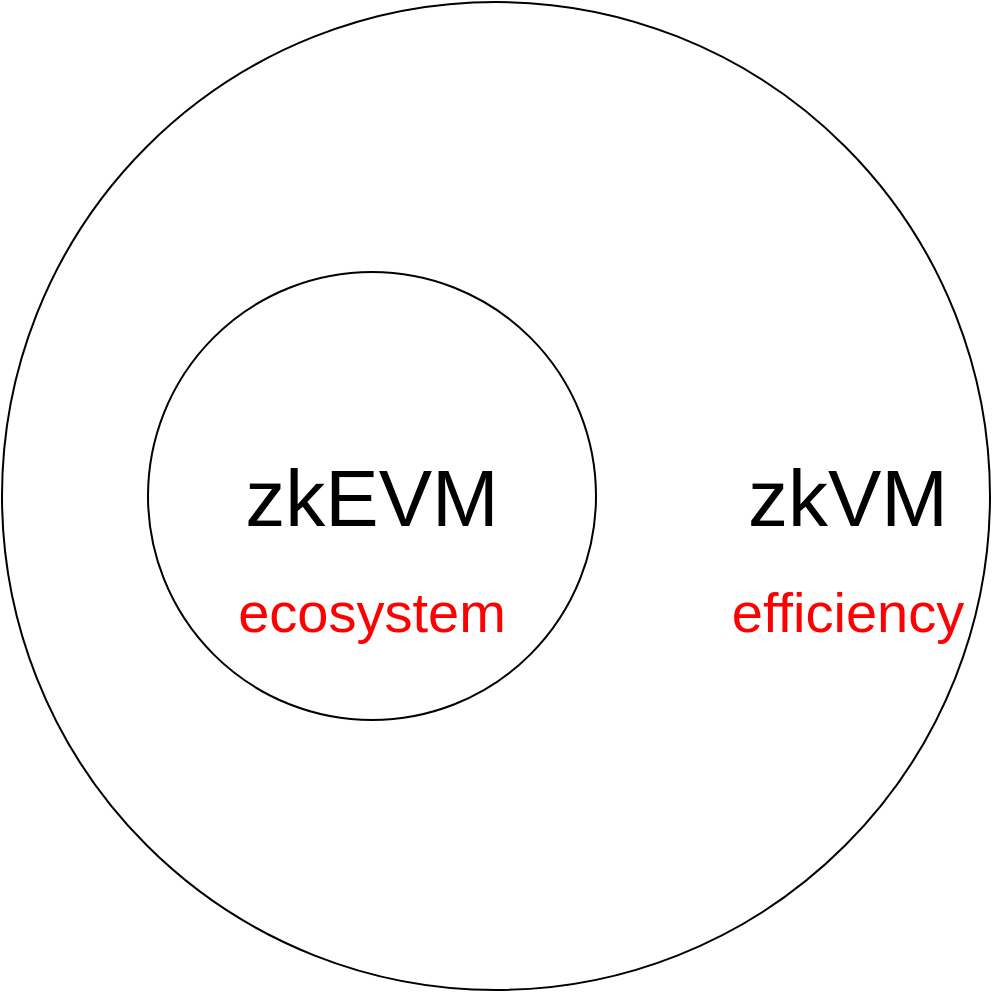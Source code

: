 <mxfile version="21.3.7" type="github">
  <diagram name="第 1 页" id="F7UE95_TtwlgKJ-Adihr">
    <mxGraphModel dx="2212" dy="861" grid="1" gridSize="10" guides="1" tooltips="1" connect="1" arrows="1" fold="1" page="1" pageScale="1" pageWidth="827" pageHeight="1169" math="0" shadow="0">
      <root>
        <mxCell id="0" />
        <mxCell id="1" parent="0" />
        <mxCell id="ezU-g5z-_iYozxNblPbD-1" value="" style="ellipse;whiteSpace=wrap;html=1;aspect=fixed;" vertex="1" parent="1">
          <mxGeometry x="167" y="170" width="494" height="494" as="geometry" />
        </mxCell>
        <mxCell id="ezU-g5z-_iYozxNblPbD-2" value="zkVM" style="text;html=1;strokeColor=none;fillColor=none;align=center;verticalAlign=middle;whiteSpace=wrap;rounded=0;fontSize=40;" vertex="1" parent="1">
          <mxGeometry x="560" y="402" width="60" height="30" as="geometry" />
        </mxCell>
        <mxCell id="ezU-g5z-_iYozxNblPbD-3" value="" style="ellipse;whiteSpace=wrap;html=1;aspect=fixed;" vertex="1" parent="1">
          <mxGeometry x="240" y="305" width="224" height="224" as="geometry" />
        </mxCell>
        <mxCell id="ezU-g5z-_iYozxNblPbD-5" value="zkEVM" style="text;html=1;strokeColor=none;fillColor=none;align=center;verticalAlign=middle;whiteSpace=wrap;rounded=0;fontSize=40;" vertex="1" parent="1">
          <mxGeometry x="322" y="402" width="60" height="30" as="geometry" />
        </mxCell>
        <mxCell id="ezU-g5z-_iYozxNblPbD-6" value="ecosystem" style="text;html=1;strokeColor=none;fillColor=none;align=center;verticalAlign=middle;whiteSpace=wrap;rounded=0;fontSize=28;fontColor=#FF0000;" vertex="1" parent="1">
          <mxGeometry x="303" y="460" width="98" height="30" as="geometry" />
        </mxCell>
        <mxCell id="ezU-g5z-_iYozxNblPbD-9" style="edgeStyle=orthogonalEdgeStyle;rounded=0;orthogonalLoop=1;jettySize=auto;html=1;exitX=0.5;exitY=1;exitDx=0;exitDy=0;" edge="1" parent="1" source="ezU-g5z-_iYozxNblPbD-6" target="ezU-g5z-_iYozxNblPbD-6">
          <mxGeometry relative="1" as="geometry" />
        </mxCell>
        <mxCell id="ezU-g5z-_iYozxNblPbD-11" value="efficiency" style="text;html=1;strokeColor=none;fillColor=none;align=center;verticalAlign=middle;whiteSpace=wrap;rounded=0;fontSize=28;fontColor=#FF0000;" vertex="1" parent="1">
          <mxGeometry x="541" y="460" width="98" height="30" as="geometry" />
        </mxCell>
      </root>
    </mxGraphModel>
  </diagram>
</mxfile>
